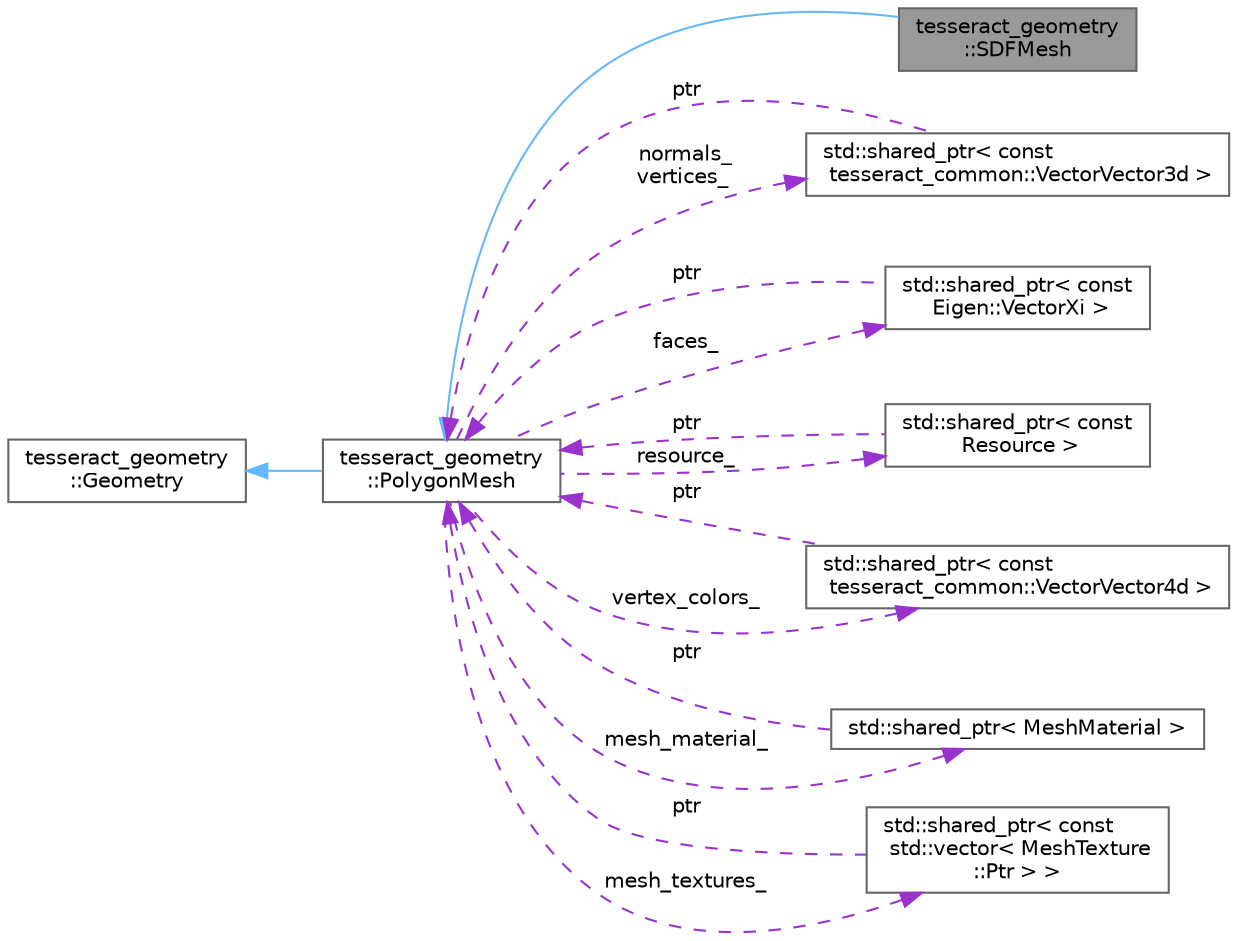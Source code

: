 digraph "tesseract_geometry::SDFMesh"
{
 // LATEX_PDF_SIZE
  bgcolor="transparent";
  edge [fontname=Helvetica,fontsize=10,labelfontname=Helvetica,labelfontsize=10];
  node [fontname=Helvetica,fontsize=10,shape=box,height=0.2,width=0.4];
  rankdir="LR";
  Node1 [label="tesseract_geometry\l::SDFMesh",height=0.2,width=0.4,color="gray40", fillcolor="grey60", style="filled", fontcolor="black",tooltip=" "];
  Node2 -> Node1 [dir="back",color="steelblue1",style="solid"];
  Node2 [label="tesseract_geometry\l::PolygonMesh",height=0.2,width=0.4,color="gray40", fillcolor="white", style="filled",URL="$d8/dc9/classtesseract__geometry_1_1PolygonMesh.html",tooltip=" "];
  Node3 -> Node2 [dir="back",color="steelblue1",style="solid"];
  Node3 [label="tesseract_geometry\l::Geometry",height=0.2,width=0.4,color="gray40", fillcolor="white", style="filled",URL="$df/d1a/classtesseract__geometry_1_1Geometry.html",tooltip=" "];
  Node4 -> Node2 [dir="back",color="darkorchid3",style="dashed",label=" normals_\nvertices_" ];
  Node4 [label="std::shared_ptr\< const\l tesseract_common::VectorVector3d \>",height=0.2,width=0.4,color="gray40", fillcolor="white", style="filled",tooltip=" "];
  Node2 -> Node4 [dir="back",color="darkorchid3",style="dashed",label=" ptr" ];
  Node5 -> Node2 [dir="back",color="darkorchid3",style="dashed",label=" faces_" ];
  Node5 [label="std::shared_ptr\< const\l Eigen::VectorXi \>",height=0.2,width=0.4,color="gray40", fillcolor="white", style="filled",tooltip=" "];
  Node2 -> Node5 [dir="back",color="darkorchid3",style="dashed",label=" ptr" ];
  Node6 -> Node2 [dir="back",color="darkorchid3",style="dashed",label=" resource_" ];
  Node6 [label="std::shared_ptr\< const\l Resource \>",height=0.2,width=0.4,color="gray40", fillcolor="white", style="filled",tooltip=" "];
  Node2 -> Node6 [dir="back",color="darkorchid3",style="dashed",label=" ptr" ];
  Node7 -> Node2 [dir="back",color="darkorchid3",style="dashed",label=" vertex_colors_" ];
  Node7 [label="std::shared_ptr\< const\l tesseract_common::VectorVector4d \>",height=0.2,width=0.4,color="gray40", fillcolor="white", style="filled",tooltip=" "];
  Node2 -> Node7 [dir="back",color="darkorchid3",style="dashed",label=" ptr" ];
  Node8 -> Node2 [dir="back",color="darkorchid3",style="dashed",label=" mesh_material_" ];
  Node8 [label="std::shared_ptr\< MeshMaterial \>",height=0.2,width=0.4,color="gray40", fillcolor="white", style="filled",tooltip=" "];
  Node2 -> Node8 [dir="back",color="darkorchid3",style="dashed",label=" ptr" ];
  Node9 -> Node2 [dir="back",color="darkorchid3",style="dashed",label=" mesh_textures_" ];
  Node9 [label="std::shared_ptr\< const\l std::vector\< MeshTexture\l::Ptr \> \>",height=0.2,width=0.4,color="gray40", fillcolor="white", style="filled",tooltip=" "];
  Node2 -> Node9 [dir="back",color="darkorchid3",style="dashed",label=" ptr" ];
}

